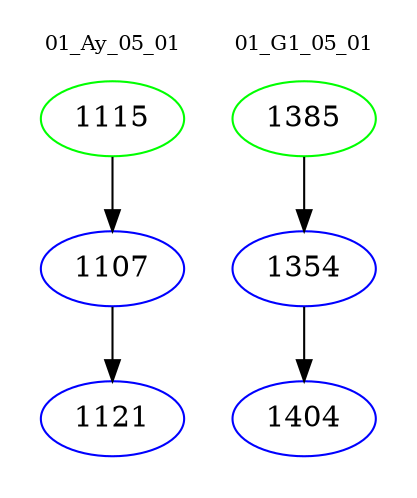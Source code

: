 digraph{
subgraph cluster_0 {
color = white
label = "01_Ay_05_01";
fontsize=10;
T0_1115 [label="1115", color="green"]
T0_1115 -> T0_1107 [color="black"]
T0_1107 [label="1107", color="blue"]
T0_1107 -> T0_1121 [color="black"]
T0_1121 [label="1121", color="blue"]
}
subgraph cluster_1 {
color = white
label = "01_G1_05_01";
fontsize=10;
T1_1385 [label="1385", color="green"]
T1_1385 -> T1_1354 [color="black"]
T1_1354 [label="1354", color="blue"]
T1_1354 -> T1_1404 [color="black"]
T1_1404 [label="1404", color="blue"]
}
}
